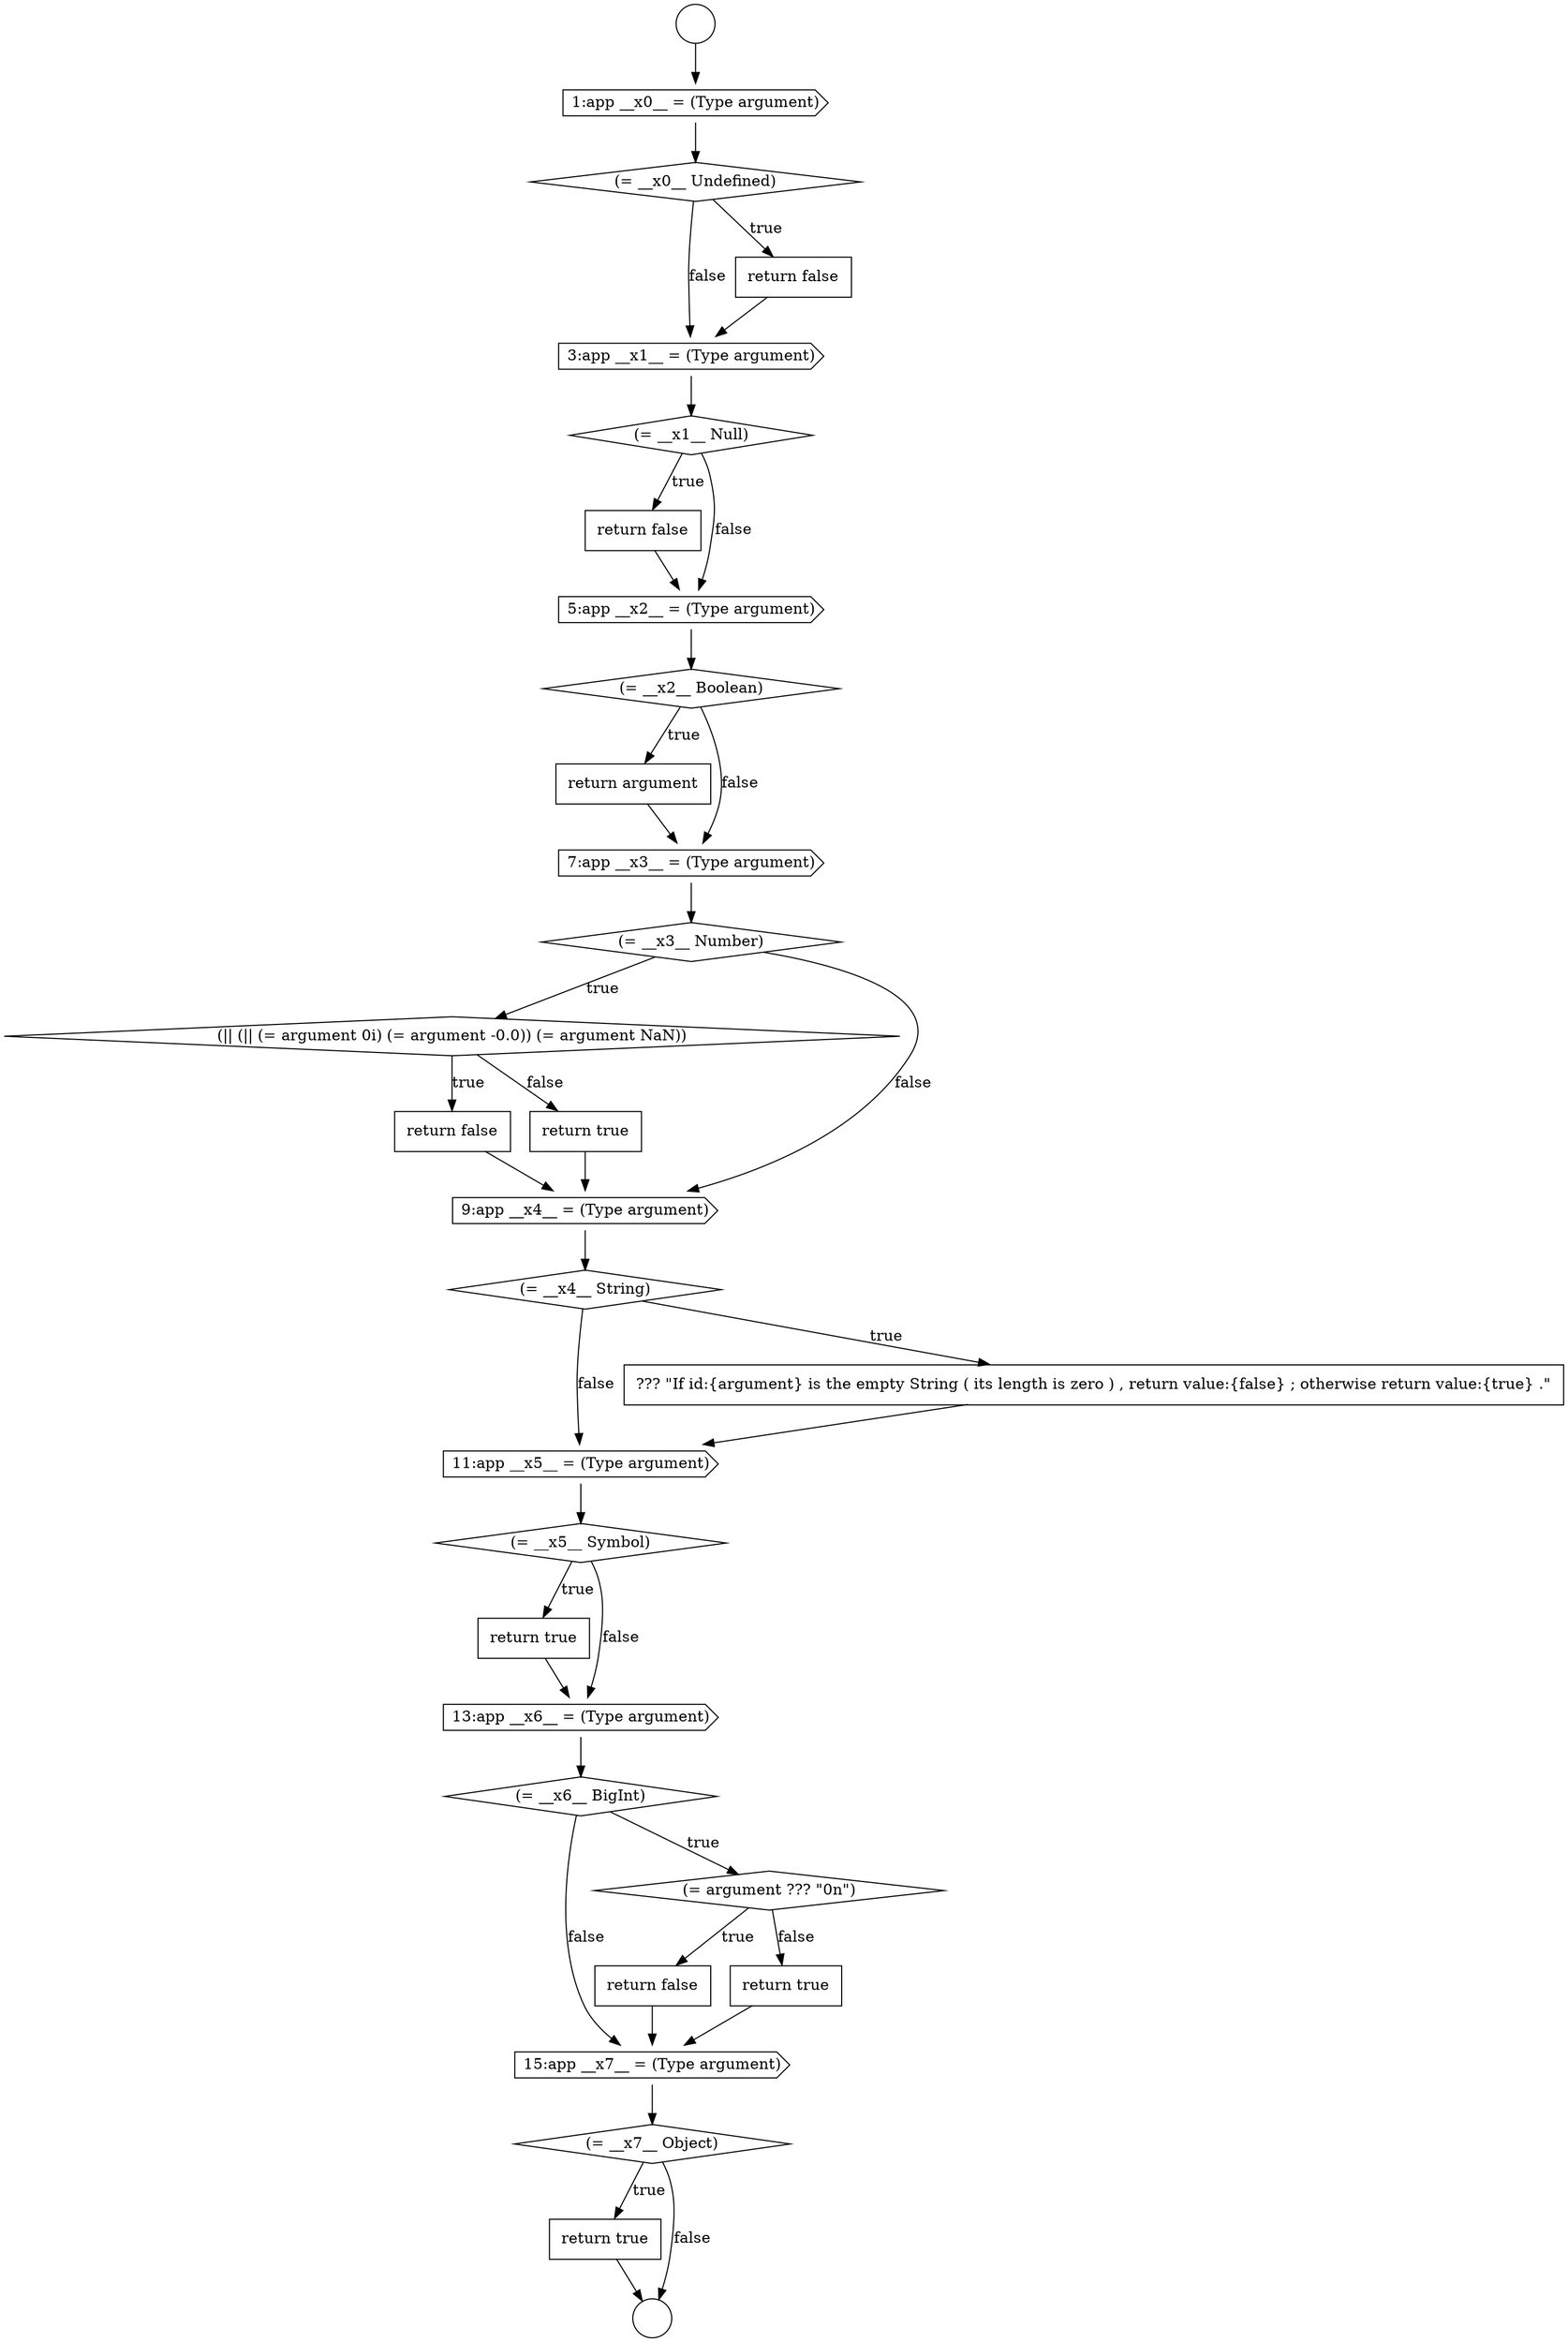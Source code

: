 digraph {
  node20973 [shape=none, margin=0, label=<<font color="black">
    <table border="0" cellborder="1" cellspacing="0" cellpadding="10">
      <tr><td align="left">return true</td></tr>
    </table>
  </font>> color="black" fillcolor="white" style=filled]
  node20954 [shape=none, margin=0, label=<<font color="black">
    <table border="0" cellborder="1" cellspacing="0" cellpadding="10">
      <tr><td align="left">return argument</td></tr>
    </table>
  </font>> color="black" fillcolor="white" style=filled]
  node20969 [shape=none, margin=0, label=<<font color="black">
    <table border="0" cellborder="1" cellspacing="0" cellpadding="10">
      <tr><td align="left">return false</td></tr>
    </table>
  </font>> color="black" fillcolor="white" style=filled]
  node20958 [shape=none, margin=0, label=<<font color="black">
    <table border="0" cellborder="1" cellspacing="0" cellpadding="10">
      <tr><td align="left">return false</td></tr>
    </table>
  </font>> color="black" fillcolor="white" style=filled]
  node20946 [shape=cds, label=<<font color="black">1:app __x0__ = (Type argument)</font>> color="black" fillcolor="white" style=filled]
  node20967 [shape=diamond, label=<<font color="black">(= __x6__ BigInt)</font>> color="black" fillcolor="white" style=filled]
  node20964 [shape=diamond, label=<<font color="black">(= __x5__ Symbol)</font>> color="black" fillcolor="white" style=filled]
  node20950 [shape=diamond, label=<<font color="black">(= __x1__ Null)</font>> color="black" fillcolor="white" style=filled]
  node20956 [shape=diamond, label=<<font color="black">(= __x3__ Number)</font>> color="black" fillcolor="white" style=filled]
  node20971 [shape=cds, label=<<font color="black">15:app __x7__ = (Type argument)</font>> color="black" fillcolor="white" style=filled]
  node20965 [shape=none, margin=0, label=<<font color="black">
    <table border="0" cellborder="1" cellspacing="0" cellpadding="10">
      <tr><td align="left">return true</td></tr>
    </table>
  </font>> color="black" fillcolor="white" style=filled]
  node20949 [shape=cds, label=<<font color="black">3:app __x1__ = (Type argument)</font>> color="black" fillcolor="white" style=filled]
  node20963 [shape=cds, label=<<font color="black">11:app __x5__ = (Type argument)</font>> color="black" fillcolor="white" style=filled]
  node20966 [shape=cds, label=<<font color="black">13:app __x6__ = (Type argument)</font>> color="black" fillcolor="white" style=filled]
  node20953 [shape=diamond, label=<<font color="black">(= __x2__ Boolean)</font>> color="black" fillcolor="white" style=filled]
  node20972 [shape=diamond, label=<<font color="black">(= __x7__ Object)</font>> color="black" fillcolor="white" style=filled]
  node20957 [shape=diamond, label=<<font color="black">(|| (|| (= argument 0i) (= argument -0.0)) (= argument NaN))</font>> color="black" fillcolor="white" style=filled]
  node20944 [shape=circle label=" " color="black" fillcolor="white" style=filled]
  node20947 [shape=diamond, label=<<font color="black">(= __x0__ Undefined)</font>> color="black" fillcolor="white" style=filled]
  node20960 [shape=cds, label=<<font color="black">9:app __x4__ = (Type argument)</font>> color="black" fillcolor="white" style=filled]
  node20968 [shape=diamond, label=<<font color="black">(= argument ??? &quot;0n&quot;)</font>> color="black" fillcolor="white" style=filled]
  node20961 [shape=diamond, label=<<font color="black">(= __x4__ String)</font>> color="black" fillcolor="white" style=filled]
  node20951 [shape=none, margin=0, label=<<font color="black">
    <table border="0" cellborder="1" cellspacing="0" cellpadding="10">
      <tr><td align="left">return false</td></tr>
    </table>
  </font>> color="black" fillcolor="white" style=filled]
  node20948 [shape=none, margin=0, label=<<font color="black">
    <table border="0" cellborder="1" cellspacing="0" cellpadding="10">
      <tr><td align="left">return false</td></tr>
    </table>
  </font>> color="black" fillcolor="white" style=filled]
  node20959 [shape=none, margin=0, label=<<font color="black">
    <table border="0" cellborder="1" cellspacing="0" cellpadding="10">
      <tr><td align="left">return true</td></tr>
    </table>
  </font>> color="black" fillcolor="white" style=filled]
  node20970 [shape=none, margin=0, label=<<font color="black">
    <table border="0" cellborder="1" cellspacing="0" cellpadding="10">
      <tr><td align="left">return true</td></tr>
    </table>
  </font>> color="black" fillcolor="white" style=filled]
  node20955 [shape=cds, label=<<font color="black">7:app __x3__ = (Type argument)</font>> color="black" fillcolor="white" style=filled]
  node20952 [shape=cds, label=<<font color="black">5:app __x2__ = (Type argument)</font>> color="black" fillcolor="white" style=filled]
  node20962 [shape=none, margin=0, label=<<font color="black">
    <table border="0" cellborder="1" cellspacing="0" cellpadding="10">
      <tr><td align="left">??? &quot;If id:{argument} is the empty String ( its length is zero ) , return value:{false} ; otherwise return value:{true} .&quot;</td></tr>
    </table>
  </font>> color="black" fillcolor="white" style=filled]
  node20945 [shape=circle label=" " color="black" fillcolor="white" style=filled]
  node20959 -> node20960 [ color="black"]
  node20966 -> node20967 [ color="black"]
  node20973 -> node20945 [ color="black"]
  node20955 -> node20956 [ color="black"]
  node20948 -> node20949 [ color="black"]
  node20968 -> node20969 [label=<<font color="black">true</font>> color="black"]
  node20968 -> node20970 [label=<<font color="black">false</font>> color="black"]
  node20950 -> node20951 [label=<<font color="black">true</font>> color="black"]
  node20950 -> node20952 [label=<<font color="black">false</font>> color="black"]
  node20946 -> node20947 [ color="black"]
  node20952 -> node20953 [ color="black"]
  node20971 -> node20972 [ color="black"]
  node20960 -> node20961 [ color="black"]
  node20949 -> node20950 [ color="black"]
  node20967 -> node20968 [label=<<font color="black">true</font>> color="black"]
  node20967 -> node20971 [label=<<font color="black">false</font>> color="black"]
  node20954 -> node20955 [ color="black"]
  node20956 -> node20957 [label=<<font color="black">true</font>> color="black"]
  node20956 -> node20960 [label=<<font color="black">false</font>> color="black"]
  node20963 -> node20964 [ color="black"]
  node20944 -> node20946 [ color="black"]
  node20958 -> node20960 [ color="black"]
  node20951 -> node20952 [ color="black"]
  node20964 -> node20965 [label=<<font color="black">true</font>> color="black"]
  node20964 -> node20966 [label=<<font color="black">false</font>> color="black"]
  node20962 -> node20963 [ color="black"]
  node20970 -> node20971 [ color="black"]
  node20969 -> node20971 [ color="black"]
  node20957 -> node20958 [label=<<font color="black">true</font>> color="black"]
  node20957 -> node20959 [label=<<font color="black">false</font>> color="black"]
  node20972 -> node20973 [label=<<font color="black">true</font>> color="black"]
  node20972 -> node20945 [label=<<font color="black">false</font>> color="black"]
  node20965 -> node20966 [ color="black"]
  node20953 -> node20954 [label=<<font color="black">true</font>> color="black"]
  node20953 -> node20955 [label=<<font color="black">false</font>> color="black"]
  node20947 -> node20948 [label=<<font color="black">true</font>> color="black"]
  node20947 -> node20949 [label=<<font color="black">false</font>> color="black"]
  node20961 -> node20962 [label=<<font color="black">true</font>> color="black"]
  node20961 -> node20963 [label=<<font color="black">false</font>> color="black"]
}

